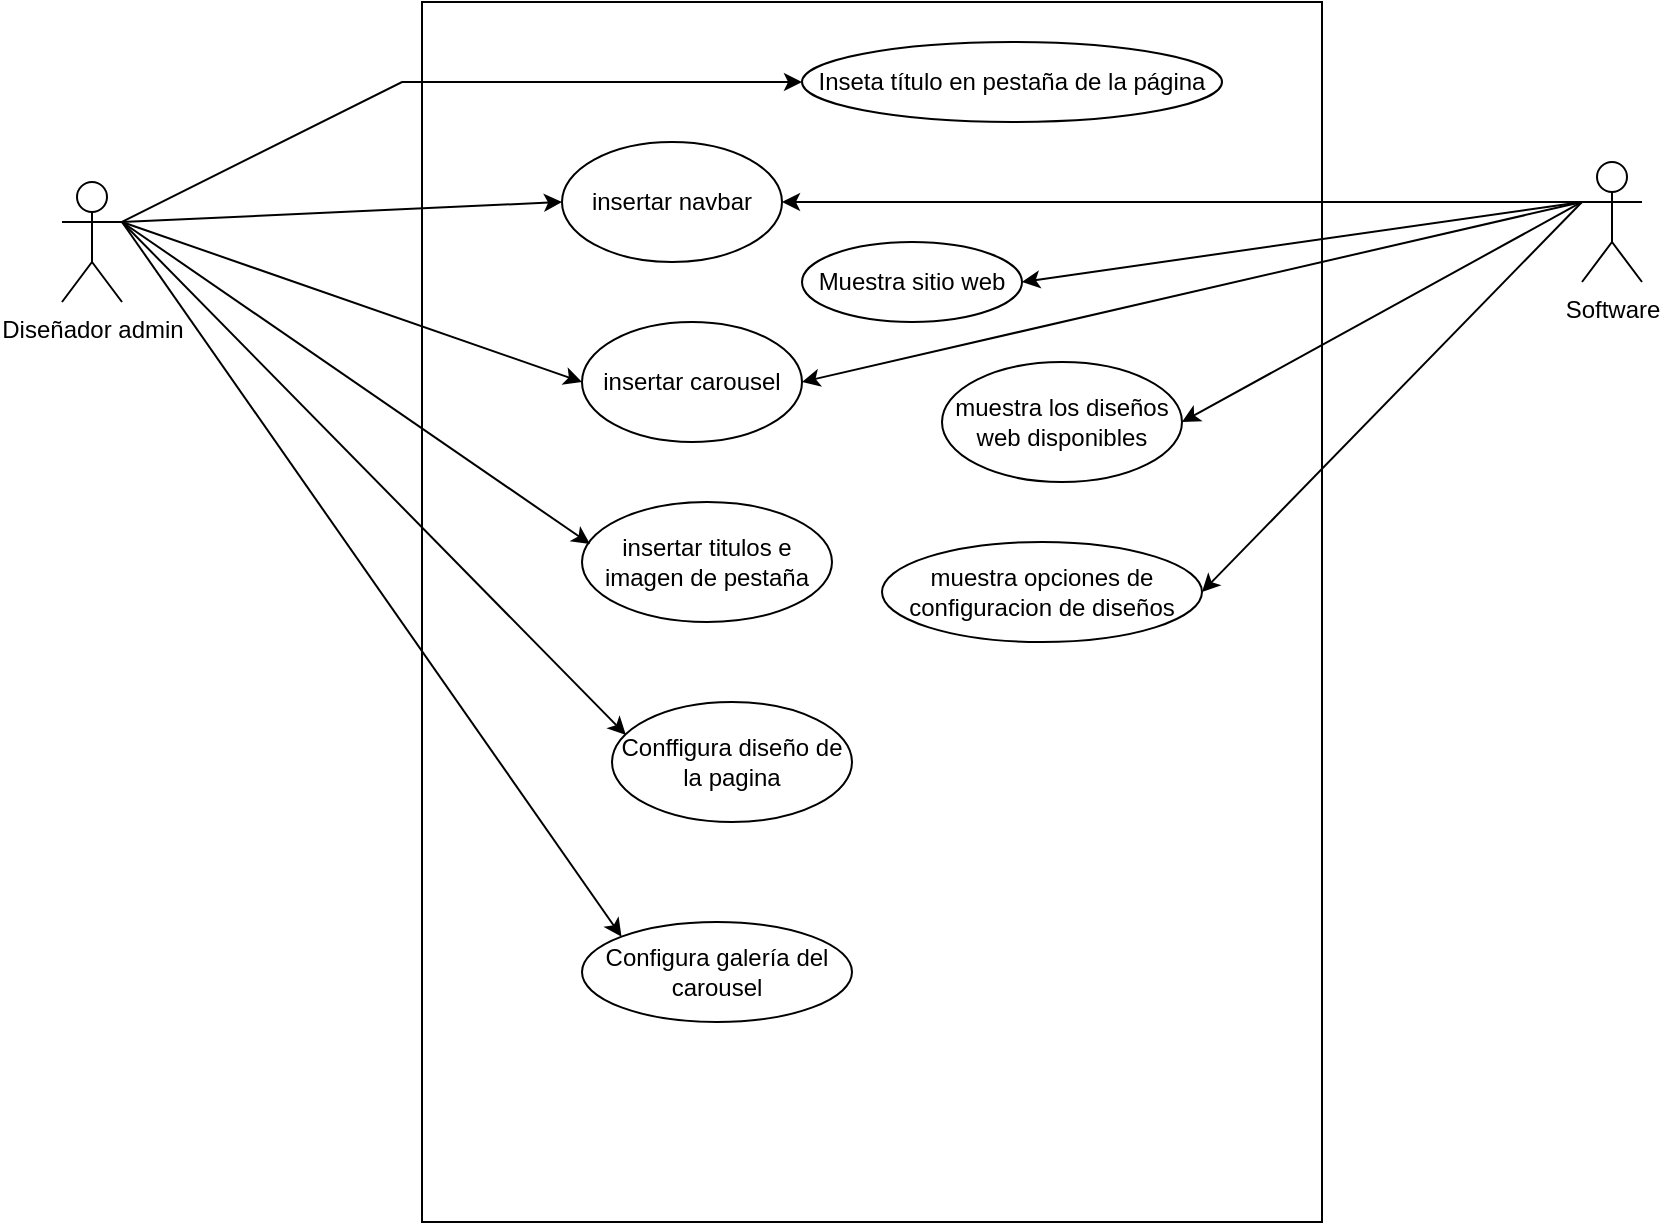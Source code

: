<mxfile version="24.5.1" type="device">
  <diagram id="R2lEEEUBdFMjLlhIrx00" name="Page-1">
    <mxGraphModel dx="880" dy="532" grid="1" gridSize="10" guides="1" tooltips="1" connect="1" arrows="1" fold="1" page="1" pageScale="1" pageWidth="850" pageHeight="1100" math="0" shadow="0" extFonts="Permanent Marker^https://fonts.googleapis.com/css?family=Permanent+Marker">
      <root>
        <mxCell id="0" />
        <mxCell id="1" parent="0" />
        <mxCell id="vRSVLZPT0YSDH4a8OXw3-1" value="" style="rounded=0;whiteSpace=wrap;html=1;" parent="1" vertex="1">
          <mxGeometry x="250" y="80" width="450" height="610" as="geometry" />
        </mxCell>
        <mxCell id="vRSVLZPT0YSDH4a8OXw3-2" value="Diseñador admin" style="shape=umlActor;verticalLabelPosition=bottom;verticalAlign=top;html=1;outlineConnect=0;" parent="1" vertex="1">
          <mxGeometry x="70" y="170" width="30" height="60" as="geometry" />
        </mxCell>
        <mxCell id="vRSVLZPT0YSDH4a8OXw3-3" value="Software&lt;div&gt;&lt;br&gt;&lt;/div&gt;" style="shape=umlActor;verticalLabelPosition=bottom;verticalAlign=top;html=1;outlineConnect=0;" parent="1" vertex="1">
          <mxGeometry x="830" y="160" width="30" height="60" as="geometry" />
        </mxCell>
        <mxCell id="vRSVLZPT0YSDH4a8OXw3-4" value="insertar navbar" style="ellipse;whiteSpace=wrap;html=1;" parent="1" vertex="1">
          <mxGeometry x="320" y="150" width="110" height="60" as="geometry" />
        </mxCell>
        <mxCell id="vRSVLZPT0YSDH4a8OXw3-5" value="insertar carousel" style="ellipse;whiteSpace=wrap;html=1;" parent="1" vertex="1">
          <mxGeometry x="330" y="240" width="110" height="60" as="geometry" />
        </mxCell>
        <mxCell id="vRSVLZPT0YSDH4a8OXw3-15" value="Muestra sitio web" style="ellipse;whiteSpace=wrap;html=1;" parent="1" vertex="1">
          <mxGeometry x="440" y="200" width="110" height="40" as="geometry" />
        </mxCell>
        <mxCell id="vRSVLZPT0YSDH4a8OXw3-18" value="" style="endArrow=classic;html=1;rounded=0;exitX=1;exitY=0.333;exitDx=0;exitDy=0;exitPerimeter=0;entryX=0;entryY=0.5;entryDx=0;entryDy=0;" parent="1" source="vRSVLZPT0YSDH4a8OXw3-2" target="vRSVLZPT0YSDH4a8OXw3-5" edge="1">
          <mxGeometry width="50" height="50" relative="1" as="geometry">
            <mxPoint x="360" y="310" as="sourcePoint" />
            <mxPoint x="410" y="260" as="targetPoint" />
          </mxGeometry>
        </mxCell>
        <mxCell id="vRSVLZPT0YSDH4a8OXw3-19" value="" style="endArrow=classic;html=1;rounded=0;exitX=1;exitY=0.333;exitDx=0;exitDy=0;exitPerimeter=0;entryX=0;entryY=0.5;entryDx=0;entryDy=0;" parent="1" source="vRSVLZPT0YSDH4a8OXw3-2" target="vRSVLZPT0YSDH4a8OXw3-4" edge="1">
          <mxGeometry width="50" height="50" relative="1" as="geometry">
            <mxPoint x="360" y="310" as="sourcePoint" />
            <mxPoint x="410" y="260" as="targetPoint" />
          </mxGeometry>
        </mxCell>
        <mxCell id="vRSVLZPT0YSDH4a8OXw3-20" value="" style="endArrow=classic;html=1;rounded=0;entryX=1;entryY=0.5;entryDx=0;entryDy=0;exitX=0;exitY=0.333;exitDx=0;exitDy=0;exitPerimeter=0;" parent="1" source="vRSVLZPT0YSDH4a8OXw3-3" target="vRSVLZPT0YSDH4a8OXw3-15" edge="1">
          <mxGeometry width="50" height="50" relative="1" as="geometry">
            <mxPoint x="570" y="310" as="sourcePoint" />
            <mxPoint x="620" y="260" as="targetPoint" />
          </mxGeometry>
        </mxCell>
        <mxCell id="vRSVLZPT0YSDH4a8OXw3-21" value="" style="endArrow=classic;html=1;rounded=0;entryX=1;entryY=0.5;entryDx=0;entryDy=0;exitX=0;exitY=0.333;exitDx=0;exitDy=0;exitPerimeter=0;" parent="1" source="vRSVLZPT0YSDH4a8OXw3-3" target="vRSVLZPT0YSDH4a8OXw3-4" edge="1">
          <mxGeometry width="50" height="50" relative="1" as="geometry">
            <mxPoint x="830" y="190" as="sourcePoint" />
            <mxPoint x="620" y="260" as="targetPoint" />
          </mxGeometry>
        </mxCell>
        <mxCell id="vRSVLZPT0YSDH4a8OXw3-22" value="" style="endArrow=classic;html=1;rounded=0;entryX=1;entryY=0.5;entryDx=0;entryDy=0;exitX=0;exitY=0.333;exitDx=0;exitDy=0;exitPerimeter=0;" parent="1" source="vRSVLZPT0YSDH4a8OXw3-3" target="vRSVLZPT0YSDH4a8OXw3-5" edge="1">
          <mxGeometry width="50" height="50" relative="1" as="geometry">
            <mxPoint x="570" y="310" as="sourcePoint" />
            <mxPoint x="620" y="260" as="targetPoint" />
          </mxGeometry>
        </mxCell>
        <mxCell id="vRSVLZPT0YSDH4a8OXw3-23" value="muestra los diseños web disponibles" style="ellipse;whiteSpace=wrap;html=1;" parent="1" vertex="1">
          <mxGeometry x="510" y="260" width="120" height="60" as="geometry" />
        </mxCell>
        <mxCell id="vRSVLZPT0YSDH4a8OXw3-24" value="" style="endArrow=classic;html=1;rounded=0;entryX=1;entryY=0.5;entryDx=0;entryDy=0;exitX=0;exitY=0.333;exitDx=0;exitDy=0;exitPerimeter=0;" parent="1" source="vRSVLZPT0YSDH4a8OXw3-3" target="vRSVLZPT0YSDH4a8OXw3-23" edge="1">
          <mxGeometry width="50" height="50" relative="1" as="geometry">
            <mxPoint x="570" y="410" as="sourcePoint" />
            <mxPoint x="620" y="360" as="targetPoint" />
          </mxGeometry>
        </mxCell>
        <mxCell id="vRSVLZPT0YSDH4a8OXw3-25" value="muestra opciones de configuracion de diseños" style="ellipse;whiteSpace=wrap;html=1;" parent="1" vertex="1">
          <mxGeometry x="480" y="350" width="160" height="50" as="geometry" />
        </mxCell>
        <mxCell id="vRSVLZPT0YSDH4a8OXw3-26" value="" style="endArrow=classic;html=1;rounded=0;entryX=1;entryY=0.5;entryDx=0;entryDy=0;exitX=0;exitY=0.333;exitDx=0;exitDy=0;exitPerimeter=0;" parent="1" source="vRSVLZPT0YSDH4a8OXw3-3" target="vRSVLZPT0YSDH4a8OXw3-25" edge="1">
          <mxGeometry width="50" height="50" relative="1" as="geometry">
            <mxPoint x="570" y="410" as="sourcePoint" />
            <mxPoint x="620" y="360" as="targetPoint" />
          </mxGeometry>
        </mxCell>
        <mxCell id="vRSVLZPT0YSDH4a8OXw3-27" value="insertar titulos e imagen de pestaña" style="ellipse;whiteSpace=wrap;html=1;" parent="1" vertex="1">
          <mxGeometry x="330" y="330" width="125" height="60" as="geometry" />
        </mxCell>
        <mxCell id="vRSVLZPT0YSDH4a8OXw3-28" value="" style="endArrow=classic;html=1;rounded=0;exitX=1;exitY=0.333;exitDx=0;exitDy=0;exitPerimeter=0;entryX=0.032;entryY=0.35;entryDx=0;entryDy=0;entryPerimeter=0;" parent="1" source="vRSVLZPT0YSDH4a8OXw3-2" target="vRSVLZPT0YSDH4a8OXw3-27" edge="1">
          <mxGeometry width="50" height="50" relative="1" as="geometry">
            <mxPoint x="420" y="310" as="sourcePoint" />
            <mxPoint x="470" y="260" as="targetPoint" />
          </mxGeometry>
        </mxCell>
        <mxCell id="2JzJIrFPC3FOTI0L4Gtu-1" value="Conffigura diseño de la pagina" style="ellipse;whiteSpace=wrap;html=1;" vertex="1" parent="1">
          <mxGeometry x="345" y="430" width="120" height="60" as="geometry" />
        </mxCell>
        <mxCell id="2JzJIrFPC3FOTI0L4Gtu-2" value="" style="endArrow=classic;html=1;rounded=0;exitX=1;exitY=0.333;exitDx=0;exitDy=0;exitPerimeter=0;entryX=0.058;entryY=0.275;entryDx=0;entryDy=0;entryPerimeter=0;" edge="1" parent="1" source="vRSVLZPT0YSDH4a8OXw3-2" target="2JzJIrFPC3FOTI0L4Gtu-1">
          <mxGeometry width="50" height="50" relative="1" as="geometry">
            <mxPoint x="430" y="400" as="sourcePoint" />
            <mxPoint x="480" y="350" as="targetPoint" />
          </mxGeometry>
        </mxCell>
        <mxCell id="2JzJIrFPC3FOTI0L4Gtu-3" value="Configura galería del carousel" style="ellipse;whiteSpace=wrap;html=1;" vertex="1" parent="1">
          <mxGeometry x="330" y="540" width="135" height="50" as="geometry" />
        </mxCell>
        <mxCell id="2JzJIrFPC3FOTI0L4Gtu-4" value="" style="endArrow=classic;html=1;rounded=0;exitX=1;exitY=0.333;exitDx=0;exitDy=0;exitPerimeter=0;entryX=0;entryY=0;entryDx=0;entryDy=0;" edge="1" parent="1" source="vRSVLZPT0YSDH4a8OXw3-2" target="2JzJIrFPC3FOTI0L4Gtu-3">
          <mxGeometry width="50" height="50" relative="1" as="geometry">
            <mxPoint x="430" y="500" as="sourcePoint" />
            <mxPoint x="480" y="450" as="targetPoint" />
          </mxGeometry>
        </mxCell>
        <mxCell id="2JzJIrFPC3FOTI0L4Gtu-5" value="Inseta título en pestaña de la página" style="ellipse;whiteSpace=wrap;html=1;" vertex="1" parent="1">
          <mxGeometry x="440" y="100" width="210" height="40" as="geometry" />
        </mxCell>
        <mxCell id="2JzJIrFPC3FOTI0L4Gtu-6" value="" style="endArrow=classic;html=1;rounded=0;exitX=1;exitY=0.333;exitDx=0;exitDy=0;exitPerimeter=0;entryX=0;entryY=0.5;entryDx=0;entryDy=0;" edge="1" parent="1" source="vRSVLZPT0YSDH4a8OXw3-2" target="2JzJIrFPC3FOTI0L4Gtu-5">
          <mxGeometry width="50" height="50" relative="1" as="geometry">
            <mxPoint x="430" y="290" as="sourcePoint" />
            <mxPoint x="480" y="240" as="targetPoint" />
            <Array as="points">
              <mxPoint x="240" y="120" />
            </Array>
          </mxGeometry>
        </mxCell>
      </root>
    </mxGraphModel>
  </diagram>
</mxfile>
